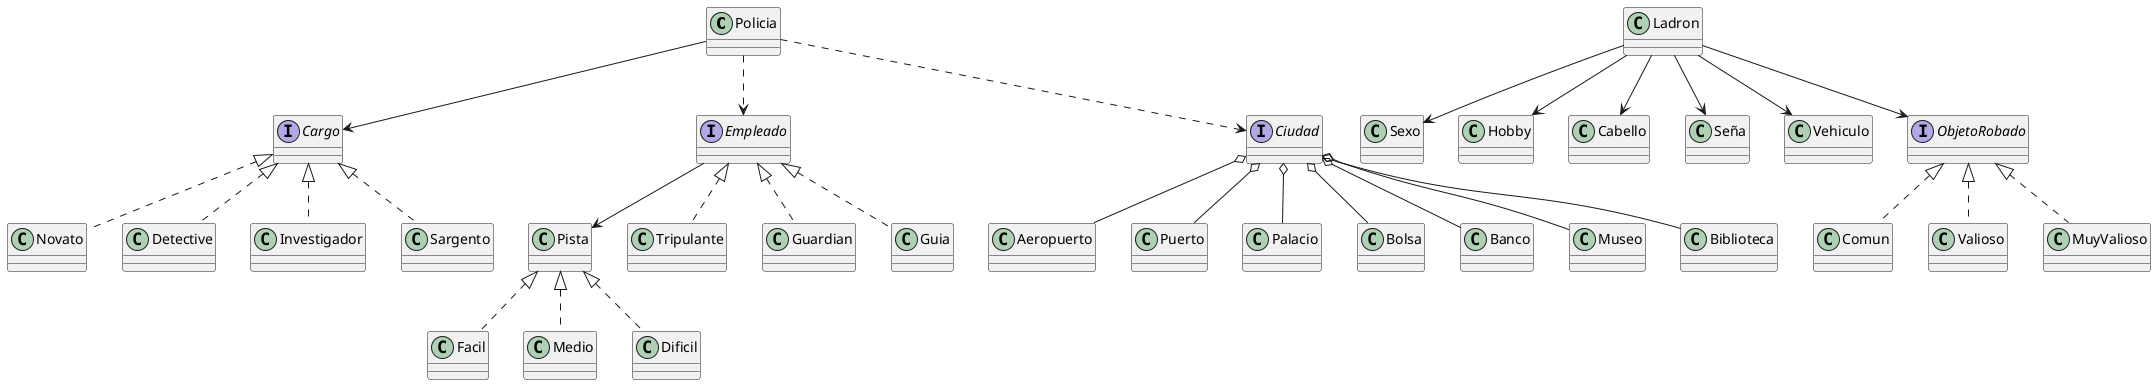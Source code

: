 @startuml algoThief
class Policia{}
interface Pista{}

class Facil{}
class Medio{}
class Dificil{}


interface Cargo{}
class Novato{}
class Detective{}
class Investigador{}
class Sargento{}


interface Empleado{}
class Tripulante{}
class Guardian{}
class Guia{}
interface Ciudad{
}

class Pista{
}

class Aeropuerto{}
class Puerto{}
class Palacio{}
class Bolsa{}
class Banco{}
class Museo{}

Policia --> Cargo
class Novato implements Cargo
class Detective implements Cargo
class Investigador implements Cargo
class Sargento  implements Cargo

class Tripulante implements Empleado
class Guardian implements Empleado
class Guia implements Empleado

Ciudad o-- Aeropuerto
Ciudad o-- Puerto
Ciudad o-- Biblioteca
Ciudad o-- Palacio
Ciudad o-- Bolsa
Ciudad o-- Banco
Ciudad o-- Museo


class Ladron{}
class Sexo{}


Ladron --> Sexo
Ladron --> Hobby
Ladron --> Cabello
Ladron --> Seña
Ladron --> Vehiculo

interface ObjetoRobado{}
class Comun{}
class Valioso{}
class MuyValioso{}
class Comun implements ObjetoRobado
class Valioso implements ObjetoRobado
class MuyValioso implements ObjetoRobado

class Medio implements Pista
class Facil implements Pista
class Dificil implements Pista

Empleado-->Pista
Policia ..>Ciudad
Policia ..>Empleado
Ladron --> ObjetoRobado

@enduml